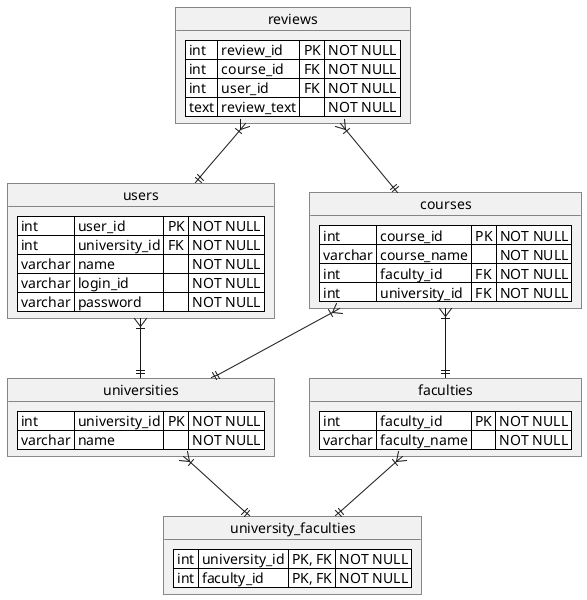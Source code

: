 @startuml

object users {
<#white>| int | user_id | PK | NOT NULL |
<#white>| int | university_id | FK | NOT NULL |
<#white>| varchar | name | | NOT NULL |
<#white>| varchar | login_id |  | NOT NULL |
<#white>| varchar | password |  | NOT NULL |
}

object universities {
<#white>| int | university_id | PK | NOT NULL |
<#white>| varchar | name | | NOT NULL |
}

object faculties {
<#white>| int | faculty_id | PK | NOT NULL |
<#white>| varchar | faculty_name | | NOT NULL |
}

object courses {
<#white>| int | course_id | PK | NOT NULL |
<#white>| varchar | course_name | | NOT NULL |
<#white>| int | faculty_id | FK | NOT NULL |
<#white>| int | university_id | FK | NOT NULL |
}

object reviews {
<#white>| int | review_id | PK | NOT NULL |
<#white>| int | course_id | FK | NOT NULL |
<#white>| int | user_id | FK | NOT NULL |
<#white>| text | review_text |  | NOT NULL |
}

object university_faculties {
<#white>| int | university_id | PK, FK | NOT NULL |
<#white>| int | faculty_id | PK, FK | NOT NULL |
}

users }|--|| universities
courses }|--|| universities
courses }|--|| faculties
universities }|--|| university_faculties
faculties }|--|| university_faculties

reviews }|--|| courses
reviews }|--|| users
@enduml